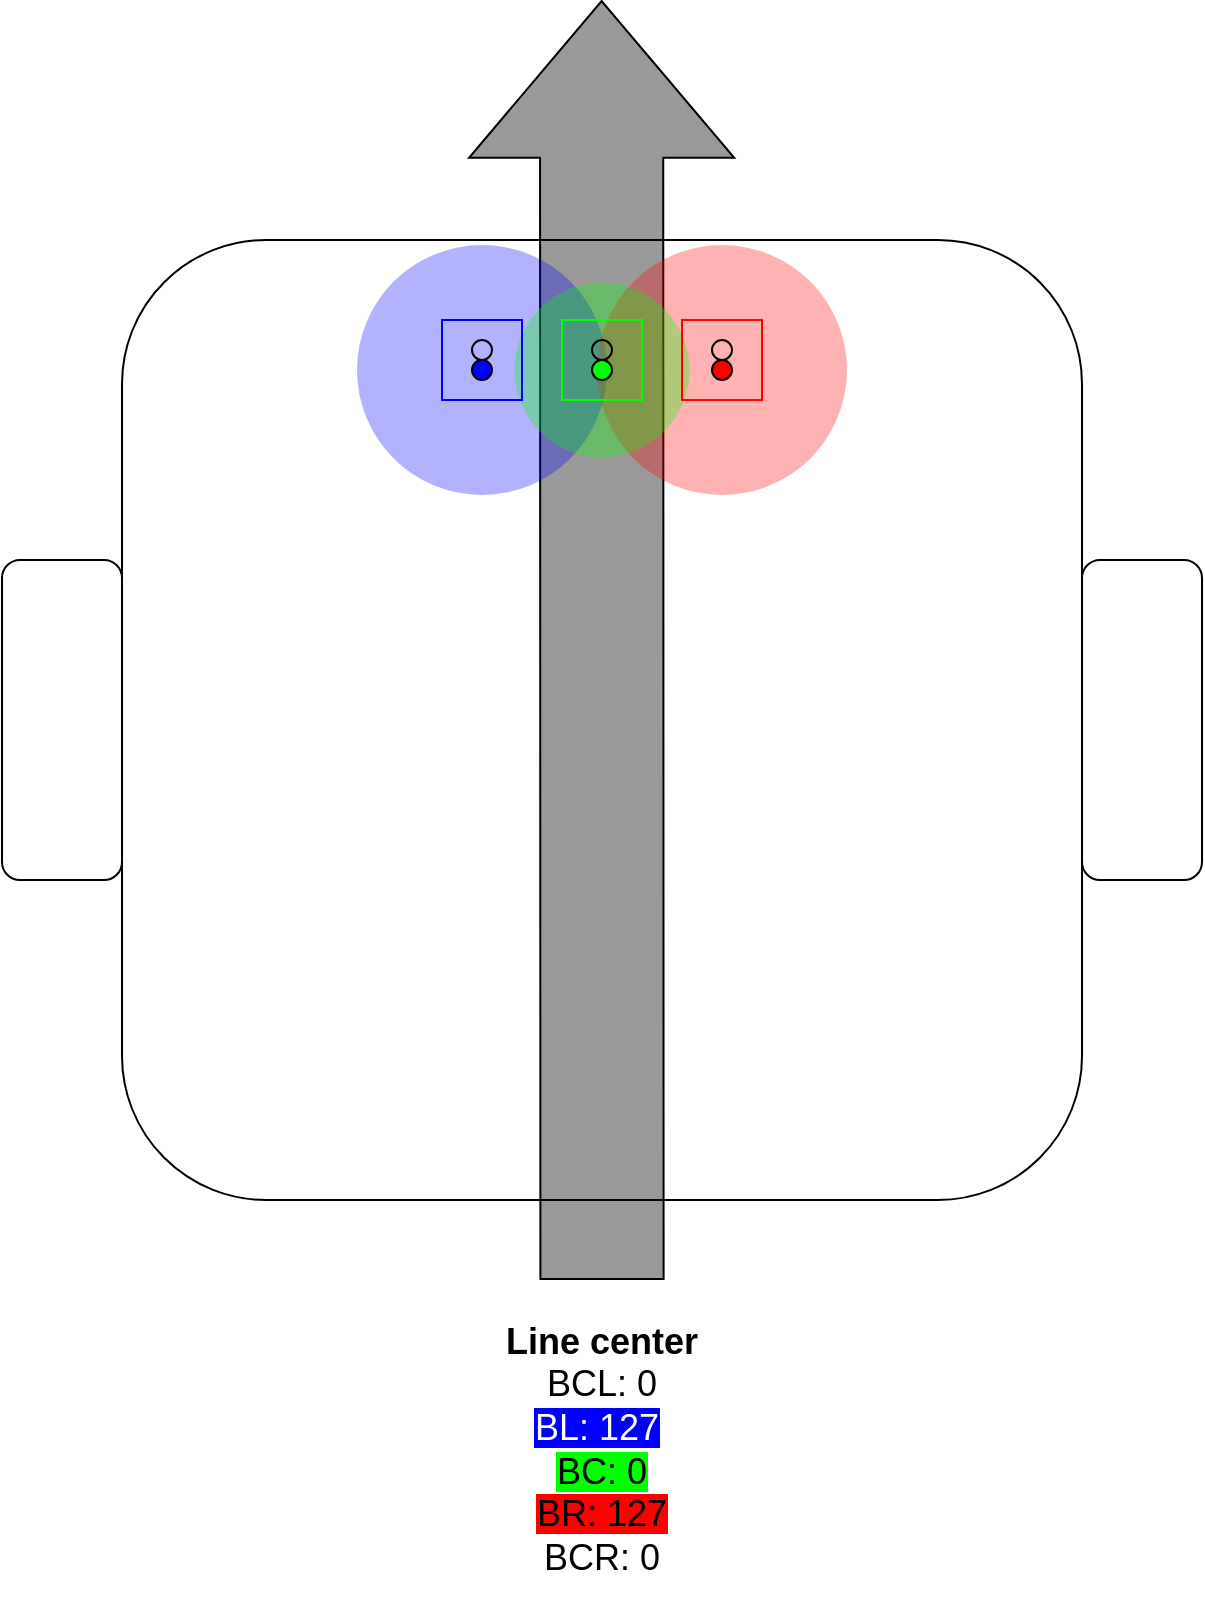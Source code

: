 <mxfile version="16.5.1" type="device" pages="3"><diagram id="O1n_3etr2TROqILZ89WE" name="Line center"><mxGraphModel dx="2844" dy="1954" grid="1" gridSize="10" guides="1" tooltips="1" connect="1" arrows="1" fold="1" page="1" pageScale="1" pageWidth="850" pageHeight="1100" math="0" shadow="0"><root><mxCell id="0"/><mxCell id="1" parent="0"/><mxCell id="ZbVzvIerkFoCsQeV56XL-21" value="" style="shape=flexArrow;endArrow=classic;html=1;rounded=0;endWidth=70;endSize=25.8;width=61.6;fillColor=#999999;strokeColor=#000000;" edge="1" parent="1"><mxGeometry width="50" height="50" relative="1" as="geometry"><mxPoint x="400" y="720" as="sourcePoint"/><mxPoint x="399.8" y="80" as="targetPoint"/></mxGeometry></mxCell><mxCell id="ZbVzvIerkFoCsQeV56XL-1" value="" style="rounded=1;whiteSpace=wrap;html=1;fillColor=none;" vertex="1" parent="1"><mxGeometry x="160" y="200" width="480" height="480" as="geometry"/></mxCell><mxCell id="ZbVzvIerkFoCsQeV56XL-4" value="" style="rounded=1;whiteSpace=wrap;html=1;fillColor=none;" vertex="1" parent="1"><mxGeometry x="640" y="360" width="60" height="160" as="geometry"/></mxCell><mxCell id="ZbVzvIerkFoCsQeV56XL-5" value="" style="rounded=1;whiteSpace=wrap;html=1;fillColor=none;" vertex="1" parent="1"><mxGeometry x="100" y="360" width="60" height="160" as="geometry"/></mxCell><mxCell id="ZbVzvIerkFoCsQeV56XL-17" value="" style="ellipse;whiteSpace=wrap;html=1;aspect=fixed;strokeColor=none;fillColor=#0000ff;opacity=30;" vertex="1" parent="1"><mxGeometry x="277.5" y="202.5" width="125" height="125" as="geometry"/></mxCell><mxCell id="ZbVzvIerkFoCsQeV56XL-18" value="" style="ellipse;whiteSpace=wrap;html=1;aspect=fixed;strokeColor=none;fillColor=#ff0000;opacity=30;" vertex="1" parent="1"><mxGeometry x="397.5" y="202.5" width="125" height="125" as="geometry"/></mxCell><mxCell id="ZbVzvIerkFoCsQeV56XL-19" value="" style="ellipse;whiteSpace=wrap;html=1;aspect=fixed;strokeColor=none;fillColor=#00ff00;opacity=30;" vertex="1" parent="1"><mxGeometry x="356.25" y="221.25" width="87.5" height="87.5" as="geometry"/></mxCell><mxCell id="ZbVzvIerkFoCsQeV56XL-7" value="" style="rounded=0;whiteSpace=wrap;html=1;fillColor=none;strokeColor=#0000FF;" vertex="1" parent="1"><mxGeometry x="320" y="240" width="40" height="40" as="geometry"/></mxCell><mxCell id="ZbVzvIerkFoCsQeV56XL-8" value="" style="rounded=0;whiteSpace=wrap;html=1;fillColor=none;strokeColor=#00FF00;" vertex="1" parent="1"><mxGeometry x="380" y="240" width="40" height="40" as="geometry"/></mxCell><mxCell id="ZbVzvIerkFoCsQeV56XL-9" value="" style="rounded=0;whiteSpace=wrap;html=1;fillColor=none;strokeColor=#FF0000;" vertex="1" parent="1"><mxGeometry x="440" y="240" width="40" height="40" as="geometry"/></mxCell><mxCell id="ZbVzvIerkFoCsQeV56XL-10" value="" style="ellipse;whiteSpace=wrap;html=1;aspect=fixed;fillColor=none;" vertex="1" parent="1"><mxGeometry x="455" y="250" width="10" height="10" as="geometry"/></mxCell><mxCell id="ZbVzvIerkFoCsQeV56XL-11" value="" style="ellipse;whiteSpace=wrap;html=1;aspect=fixed;fillColor=none;" vertex="1" parent="1"><mxGeometry x="395" y="250" width="10" height="10" as="geometry"/></mxCell><mxCell id="ZbVzvIerkFoCsQeV56XL-12" value="" style="ellipse;whiteSpace=wrap;html=1;aspect=fixed;fillColor=none;" vertex="1" parent="1"><mxGeometry x="335" y="250" width="10" height="10" as="geometry"/></mxCell><mxCell id="ZbVzvIerkFoCsQeV56XL-13" value="" style="ellipse;whiteSpace=wrap;html=1;aspect=fixed;fillColor=#FF0000;" vertex="1" parent="1"><mxGeometry x="455" y="260" width="10" height="10" as="geometry"/></mxCell><mxCell id="ZbVzvIerkFoCsQeV56XL-14" value="" style="ellipse;whiteSpace=wrap;html=1;aspect=fixed;fillColor=#00FF00;" vertex="1" parent="1"><mxGeometry x="395" y="260" width="10" height="10" as="geometry"/></mxCell><mxCell id="ZbVzvIerkFoCsQeV56XL-15" value="" style="ellipse;whiteSpace=wrap;html=1;aspect=fixed;fillColor=#0000ff;" vertex="1" parent="1"><mxGeometry x="335" y="260" width="10" height="10" as="geometry"/></mxCell><mxCell id="IpFY96eHSZANNUe9GOwL-1" value="&lt;font style=&quot;font-size: 18px&quot;&gt;&lt;b&gt;Line center&lt;/b&gt;&lt;br&gt;BCL: 0&lt;br&gt;&lt;span style=&quot;background-color: rgb(0 , 0 , 255)&quot;&gt;&lt;font color=&quot;#ffffff&quot;&gt;BL: 127&lt;/font&gt;&lt;/span&gt;&amp;nbsp;&lt;br&gt;&lt;span style=&quot;background-color: rgb(0 , 255 , 0)&quot;&gt;BC: 0&lt;/span&gt;&lt;br&gt;&lt;span style=&quot;background-color: rgb(255 , 0 , 0)&quot;&gt;BR: 127&lt;/span&gt;&lt;br&gt;BCR: 0&lt;br&gt;&lt;/font&gt;" style="text;html=1;strokeColor=none;fillColor=none;align=center;verticalAlign=middle;whiteSpace=wrap;rounded=0;opacity=30;" vertex="1" parent="1"><mxGeometry x="160" y="730" width="480" height="150" as="geometry"/></mxCell></root></mxGraphModel></diagram><diagram id="FGjV8fe39U1FfdpYcVjr" name="Line left"><mxGraphModel dx="2188" dy="1503" grid="1" gridSize="10" guides="1" tooltips="1" connect="1" arrows="1" fold="1" page="1" pageScale="1" pageWidth="850" pageHeight="1100" math="0" shadow="0"><root><mxCell id="cGTYTIVawvvI7Tm7QLx9-0"/><mxCell id="cGTYTIVawvvI7Tm7QLx9-1" parent="cGTYTIVawvvI7Tm7QLx9-0"/><mxCell id="PHr4rOedXPmzHobMqO4t-0" value="" style="shape=flexArrow;endArrow=classic;html=1;rounded=0;endWidth=70;endSize=25.8;width=61.6;fillColor=#999999;strokeColor=#000000;" edge="1" parent="cGTYTIVawvvI7Tm7QLx9-1"><mxGeometry width="50" height="50" relative="1" as="geometry"><mxPoint x="339.75" y="720" as="sourcePoint"/><mxPoint x="339.55" y="80" as="targetPoint"/></mxGeometry></mxCell><mxCell id="PHr4rOedXPmzHobMqO4t-1" value="" style="rounded=1;whiteSpace=wrap;html=1;fillColor=none;" vertex="1" parent="cGTYTIVawvvI7Tm7QLx9-1"><mxGeometry x="160" y="200" width="480" height="480" as="geometry"/></mxCell><mxCell id="PHr4rOedXPmzHobMqO4t-2" value="" style="rounded=1;whiteSpace=wrap;html=1;fillColor=none;" vertex="1" parent="cGTYTIVawvvI7Tm7QLx9-1"><mxGeometry x="640" y="360" width="60" height="160" as="geometry"/></mxCell><mxCell id="PHr4rOedXPmzHobMqO4t-3" value="" style="rounded=1;whiteSpace=wrap;html=1;fillColor=none;" vertex="1" parent="cGTYTIVawvvI7Tm7QLx9-1"><mxGeometry x="100" y="360" width="60" height="160" as="geometry"/></mxCell><mxCell id="PHr4rOedXPmzHobMqO4t-4" value="" style="ellipse;whiteSpace=wrap;html=1;aspect=fixed;strokeColor=none;fillColor=#00FF00;opacity=30;" vertex="1" parent="cGTYTIVawvvI7Tm7QLx9-1"><mxGeometry x="337.5" y="202.5" width="125" height="125" as="geometry"/></mxCell><mxCell id="PHr4rOedXPmzHobMqO4t-5" value="" style="ellipse;whiteSpace=wrap;html=1;aspect=fixed;strokeColor=none;fillColor=#ff0000;opacity=30;" vertex="1" parent="cGTYTIVawvvI7Tm7QLx9-1"><mxGeometry x="397.5" y="202.5" width="125" height="125" as="geometry"/></mxCell><mxCell id="PHr4rOedXPmzHobMqO4t-6" value="" style="ellipse;whiteSpace=wrap;html=1;aspect=fixed;strokeColor=none;fillColor=#0000FF;opacity=30;" vertex="1" parent="cGTYTIVawvvI7Tm7QLx9-1"><mxGeometry x="296.25" y="221.25" width="87.5" height="87.5" as="geometry"/></mxCell><mxCell id="PHr4rOedXPmzHobMqO4t-7" value="" style="rounded=0;whiteSpace=wrap;html=1;fillColor=none;strokeColor=#0000FF;" vertex="1" parent="cGTYTIVawvvI7Tm7QLx9-1"><mxGeometry x="320" y="240" width="40" height="40" as="geometry"/></mxCell><mxCell id="PHr4rOedXPmzHobMqO4t-8" value="" style="rounded=0;whiteSpace=wrap;html=1;fillColor=none;strokeColor=#00FF00;" vertex="1" parent="cGTYTIVawvvI7Tm7QLx9-1"><mxGeometry x="380" y="240" width="40" height="40" as="geometry"/></mxCell><mxCell id="PHr4rOedXPmzHobMqO4t-9" value="" style="rounded=0;whiteSpace=wrap;html=1;fillColor=none;strokeColor=#FF0000;" vertex="1" parent="cGTYTIVawvvI7Tm7QLx9-1"><mxGeometry x="440" y="240" width="40" height="40" as="geometry"/></mxCell><mxCell id="PHr4rOedXPmzHobMqO4t-10" value="" style="ellipse;whiteSpace=wrap;html=1;aspect=fixed;fillColor=none;" vertex="1" parent="cGTYTIVawvvI7Tm7QLx9-1"><mxGeometry x="455" y="250" width="10" height="10" as="geometry"/></mxCell><mxCell id="PHr4rOedXPmzHobMqO4t-11" value="" style="ellipse;whiteSpace=wrap;html=1;aspect=fixed;fillColor=none;" vertex="1" parent="cGTYTIVawvvI7Tm7QLx9-1"><mxGeometry x="395" y="250" width="10" height="10" as="geometry"/></mxCell><mxCell id="PHr4rOedXPmzHobMqO4t-12" value="" style="ellipse;whiteSpace=wrap;html=1;aspect=fixed;fillColor=none;" vertex="1" parent="cGTYTIVawvvI7Tm7QLx9-1"><mxGeometry x="335" y="250" width="10" height="10" as="geometry"/></mxCell><mxCell id="PHr4rOedXPmzHobMqO4t-13" value="" style="ellipse;whiteSpace=wrap;html=1;aspect=fixed;fillColor=#FF0000;" vertex="1" parent="cGTYTIVawvvI7Tm7QLx9-1"><mxGeometry x="455" y="260" width="10" height="10" as="geometry"/></mxCell><mxCell id="PHr4rOedXPmzHobMqO4t-14" value="" style="ellipse;whiteSpace=wrap;html=1;aspect=fixed;fillColor=#00FF00;" vertex="1" parent="cGTYTIVawvvI7Tm7QLx9-1"><mxGeometry x="395" y="260" width="10" height="10" as="geometry"/></mxCell><mxCell id="PHr4rOedXPmzHobMqO4t-15" value="" style="ellipse;whiteSpace=wrap;html=1;aspect=fixed;fillColor=#0000ff;" vertex="1" parent="cGTYTIVawvvI7Tm7QLx9-1"><mxGeometry x="335" y="260" width="10" height="10" as="geometry"/></mxCell><mxCell id="PHr4rOedXPmzHobMqO4t-16" value="&lt;font style=&quot;font-size: 18px&quot;&gt;&lt;b&gt;Line left&lt;/b&gt;&lt;br&gt;BCL: 127&lt;br&gt;&lt;span style=&quot;background-color: rgb(0 , 0 , 255)&quot;&gt;&lt;font color=&quot;#ffffff&quot;&gt;BL: 0&lt;/font&gt;&lt;/span&gt;&amp;nbsp;&lt;br&gt;&lt;span style=&quot;background-color: rgb(0 , 255 , 0)&quot;&gt;BC: 127&lt;/span&gt;&lt;br&gt;&lt;span style=&quot;background-color: rgb(255 , 0 , 0)&quot;&gt;BR: 127&lt;/span&gt;&lt;br&gt;BCR: 127&lt;br&gt;&lt;/font&gt;" style="text;html=1;strokeColor=none;fillColor=none;align=center;verticalAlign=middle;whiteSpace=wrap;rounded=0;opacity=30;" vertex="1" parent="cGTYTIVawvvI7Tm7QLx9-1"><mxGeometry x="160" y="730" width="480" height="150" as="geometry"/></mxCell></root></mxGraphModel></diagram><diagram id="PVU3yrUtWVhzbcFB-zos" name="Line right"><mxGraphModel dx="1673" dy="1149" grid="1" gridSize="10" guides="1" tooltips="1" connect="1" arrows="1" fold="1" page="1" pageScale="1" pageWidth="850" pageHeight="1100" math="0" shadow="0"><root><mxCell id="hcyXITzqvVaLXAnM_LR6-0"/><mxCell id="hcyXITzqvVaLXAnM_LR6-1" parent="hcyXITzqvVaLXAnM_LR6-0"/><mxCell id="86_aC_XeT6W9sGC3jyNN-0" value="" style="shape=flexArrow;endArrow=classic;html=1;rounded=0;endWidth=70;endSize=25.8;width=61.6;fillColor=#999999;strokeColor=#000000;" edge="1" parent="hcyXITzqvVaLXAnM_LR6-1"><mxGeometry width="50" height="50" relative="1" as="geometry"><mxPoint x="459.96" y="720" as="sourcePoint"/><mxPoint x="459.76" y="80" as="targetPoint"/></mxGeometry></mxCell><mxCell id="86_aC_XeT6W9sGC3jyNN-1" value="" style="rounded=1;whiteSpace=wrap;html=1;fillColor=none;" vertex="1" parent="hcyXITzqvVaLXAnM_LR6-1"><mxGeometry x="160" y="200" width="480" height="480" as="geometry"/></mxCell><mxCell id="86_aC_XeT6W9sGC3jyNN-2" value="" style="rounded=1;whiteSpace=wrap;html=1;fillColor=none;" vertex="1" parent="hcyXITzqvVaLXAnM_LR6-1"><mxGeometry x="640" y="360" width="60" height="160" as="geometry"/></mxCell><mxCell id="86_aC_XeT6W9sGC3jyNN-3" value="" style="rounded=1;whiteSpace=wrap;html=1;fillColor=none;" vertex="1" parent="hcyXITzqvVaLXAnM_LR6-1"><mxGeometry x="100" y="360" width="60" height="160" as="geometry"/></mxCell><mxCell id="86_aC_XeT6W9sGC3jyNN-4" value="" style="ellipse;whiteSpace=wrap;html=1;aspect=fixed;strokeColor=none;fillColor=#0000ff;opacity=30;" vertex="1" parent="hcyXITzqvVaLXAnM_LR6-1"><mxGeometry x="277.5" y="202.5" width="125" height="125" as="geometry"/></mxCell><mxCell id="86_aC_XeT6W9sGC3jyNN-5" value="" style="ellipse;whiteSpace=wrap;html=1;aspect=fixed;strokeColor=none;fillColor=#00FF00;opacity=30;" vertex="1" parent="hcyXITzqvVaLXAnM_LR6-1"><mxGeometry x="337.5" y="202.5" width="125" height="125" as="geometry"/></mxCell><mxCell id="86_aC_XeT6W9sGC3jyNN-6" value="" style="ellipse;whiteSpace=wrap;html=1;aspect=fixed;strokeColor=none;fillColor=#FF0000;opacity=30;" vertex="1" parent="hcyXITzqvVaLXAnM_LR6-1"><mxGeometry x="416.25" y="221.25" width="87.5" height="87.5" as="geometry"/></mxCell><mxCell id="86_aC_XeT6W9sGC3jyNN-7" value="" style="rounded=0;whiteSpace=wrap;html=1;fillColor=none;strokeColor=#0000FF;" vertex="1" parent="hcyXITzqvVaLXAnM_LR6-1"><mxGeometry x="320" y="240" width="40" height="40" as="geometry"/></mxCell><mxCell id="86_aC_XeT6W9sGC3jyNN-8" value="" style="rounded=0;whiteSpace=wrap;html=1;fillColor=none;strokeColor=#00FF00;" vertex="1" parent="hcyXITzqvVaLXAnM_LR6-1"><mxGeometry x="380" y="240" width="40" height="40" as="geometry"/></mxCell><mxCell id="86_aC_XeT6W9sGC3jyNN-9" value="" style="rounded=0;whiteSpace=wrap;html=1;fillColor=none;strokeColor=#FF0000;" vertex="1" parent="hcyXITzqvVaLXAnM_LR6-1"><mxGeometry x="440" y="240" width="40" height="40" as="geometry"/></mxCell><mxCell id="86_aC_XeT6W9sGC3jyNN-10" value="" style="ellipse;whiteSpace=wrap;html=1;aspect=fixed;fillColor=none;" vertex="1" parent="hcyXITzqvVaLXAnM_LR6-1"><mxGeometry x="455" y="250" width="10" height="10" as="geometry"/></mxCell><mxCell id="86_aC_XeT6W9sGC3jyNN-11" value="" style="ellipse;whiteSpace=wrap;html=1;aspect=fixed;fillColor=none;" vertex="1" parent="hcyXITzqvVaLXAnM_LR6-1"><mxGeometry x="395" y="250" width="10" height="10" as="geometry"/></mxCell><mxCell id="86_aC_XeT6W9sGC3jyNN-12" value="" style="ellipse;whiteSpace=wrap;html=1;aspect=fixed;fillColor=none;" vertex="1" parent="hcyXITzqvVaLXAnM_LR6-1"><mxGeometry x="335" y="250" width="10" height="10" as="geometry"/></mxCell><mxCell id="86_aC_XeT6W9sGC3jyNN-13" value="" style="ellipse;whiteSpace=wrap;html=1;aspect=fixed;fillColor=#FF0000;" vertex="1" parent="hcyXITzqvVaLXAnM_LR6-1"><mxGeometry x="455" y="260" width="10" height="10" as="geometry"/></mxCell><mxCell id="86_aC_XeT6W9sGC3jyNN-14" value="" style="ellipse;whiteSpace=wrap;html=1;aspect=fixed;fillColor=#00FF00;" vertex="1" parent="hcyXITzqvVaLXAnM_LR6-1"><mxGeometry x="395" y="260" width="10" height="10" as="geometry"/></mxCell><mxCell id="86_aC_XeT6W9sGC3jyNN-15" value="" style="ellipse;whiteSpace=wrap;html=1;aspect=fixed;fillColor=#0000ff;" vertex="1" parent="hcyXITzqvVaLXAnM_LR6-1"><mxGeometry x="335" y="260" width="10" height="10" as="geometry"/></mxCell><mxCell id="86_aC_XeT6W9sGC3jyNN-16" value="&lt;font style=&quot;font-size: 18px&quot;&gt;&lt;b&gt;Line right&lt;/b&gt;&lt;br&gt;BCL: 127&lt;br&gt;&lt;span style=&quot;background-color: rgb(0 , 0 , 255)&quot;&gt;&lt;font color=&quot;#ffffff&quot;&gt;BL: 127&lt;/font&gt;&lt;/span&gt;&amp;nbsp;&lt;br&gt;&lt;span style=&quot;background-color: rgb(0 , 255 , 0)&quot;&gt;BC: 127&lt;/span&gt;&lt;br&gt;&lt;span style=&quot;background-color: rgb(255 , 0 , 0)&quot;&gt;BR: 0&lt;/span&gt;&lt;br&gt;BCR: 127&lt;br&gt;&lt;/font&gt;" style="text;html=1;strokeColor=none;fillColor=none;align=center;verticalAlign=middle;whiteSpace=wrap;rounded=0;opacity=30;" vertex="1" parent="hcyXITzqvVaLXAnM_LR6-1"><mxGeometry x="160" y="730" width="480" height="150" as="geometry"/></mxCell></root></mxGraphModel></diagram></mxfile>